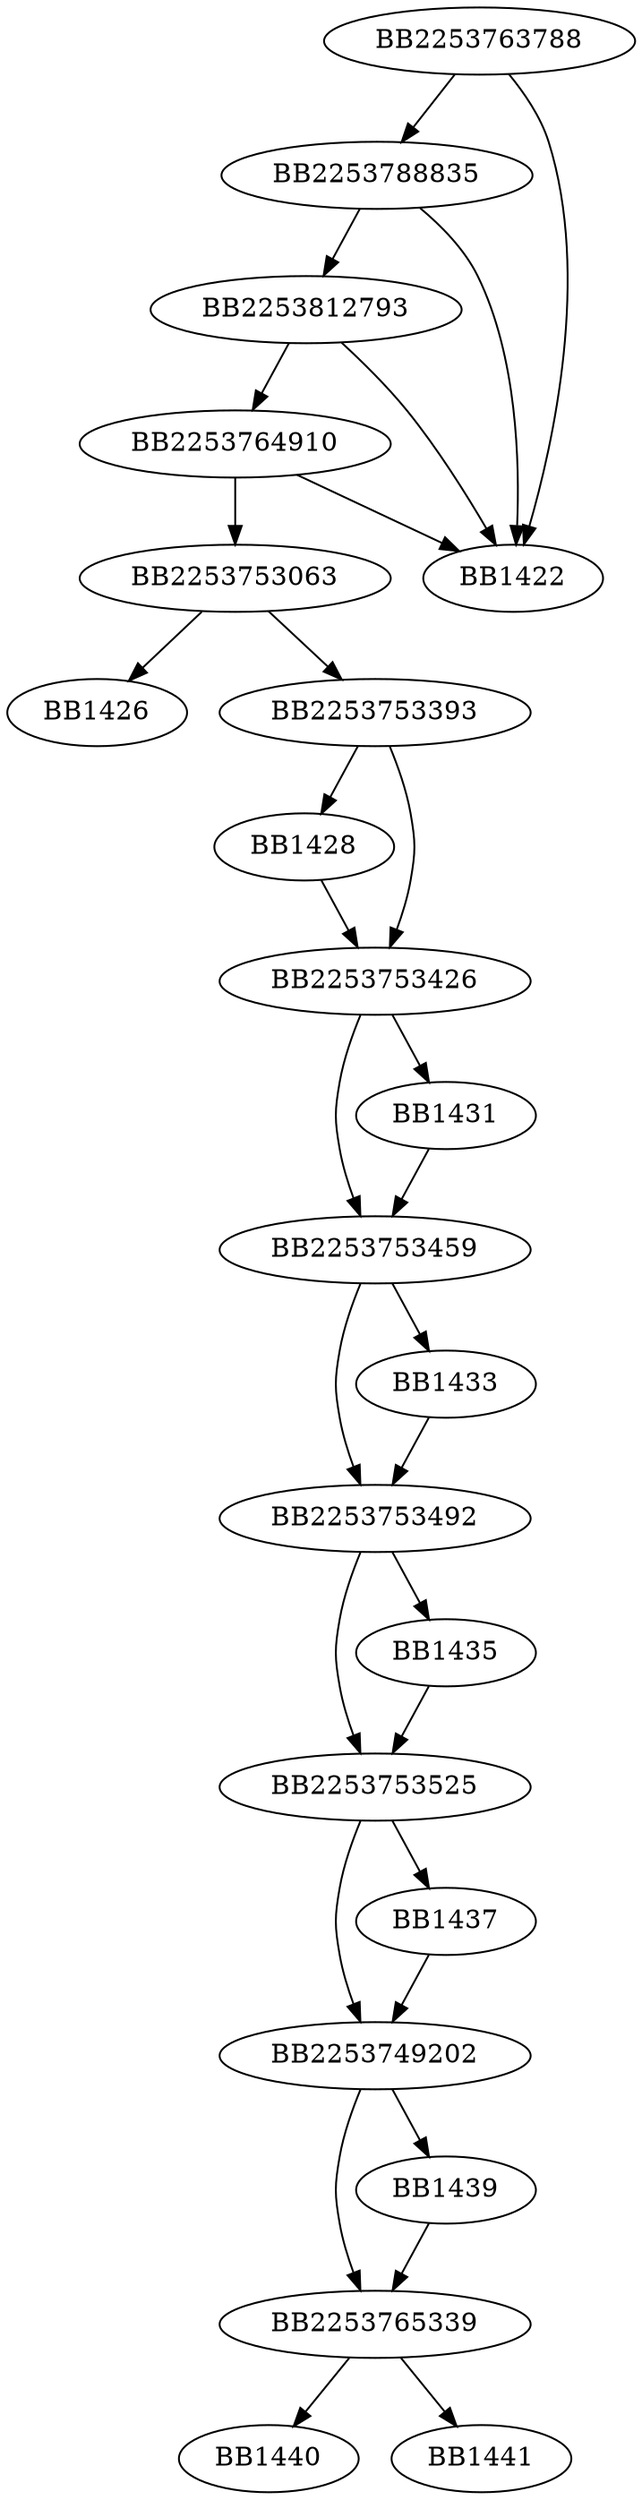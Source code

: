 digraph G{
	BB2253763788->BB2253788835;
	BB2253763788->BB1422;
	BB2253788835->BB2253812793;
	BB2253788835->BB1422;
	BB2253812793->BB2253764910;
	BB2253812793->BB1422;
	BB2253764910->BB1422;
	BB2253764910->BB2253753063;
	BB2253753063->BB1426;
	BB2253753063->BB2253753393;
	BB2253753393->BB1428;
	BB2253753393->BB2253753426;
	BB1428->BB2253753426;
	BB2253753426->BB2253753459;
	BB2253753426->BB1431;
	BB1431->BB2253753459;
	BB2253753459->BB2253753492;
	BB2253753459->BB1433;
	BB1433->BB2253753492;
	BB2253753492->BB2253753525;
	BB2253753492->BB1435;
	BB1435->BB2253753525;
	BB2253753525->BB2253749202;
	BB2253753525->BB1437;
	BB1437->BB2253749202;
	BB2253749202->BB2253765339;
	BB2253749202->BB1439;
	BB1439->BB2253765339;
	BB2253765339->BB1440;
	BB2253765339->BB1441;
}
